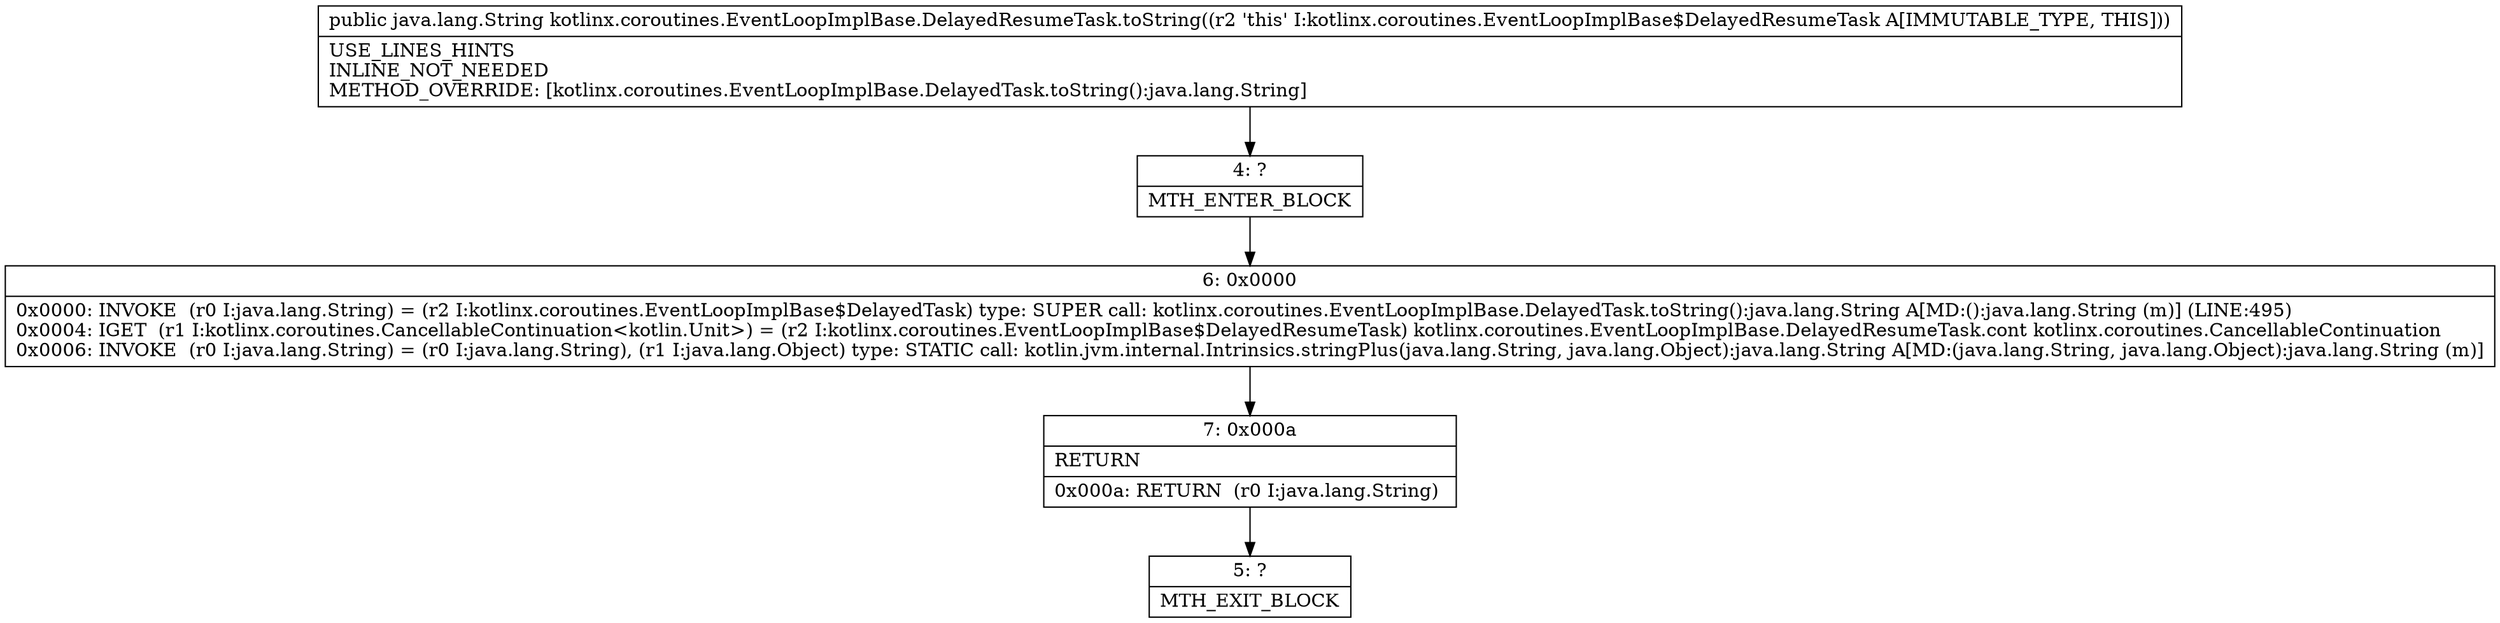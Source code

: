 digraph "CFG forkotlinx.coroutines.EventLoopImplBase.DelayedResumeTask.toString()Ljava\/lang\/String;" {
Node_4 [shape=record,label="{4\:\ ?|MTH_ENTER_BLOCK\l}"];
Node_6 [shape=record,label="{6\:\ 0x0000|0x0000: INVOKE  (r0 I:java.lang.String) = (r2 I:kotlinx.coroutines.EventLoopImplBase$DelayedTask) type: SUPER call: kotlinx.coroutines.EventLoopImplBase.DelayedTask.toString():java.lang.String A[MD:():java.lang.String (m)] (LINE:495)\l0x0004: IGET  (r1 I:kotlinx.coroutines.CancellableContinuation\<kotlin.Unit\>) = (r2 I:kotlinx.coroutines.EventLoopImplBase$DelayedResumeTask) kotlinx.coroutines.EventLoopImplBase.DelayedResumeTask.cont kotlinx.coroutines.CancellableContinuation \l0x0006: INVOKE  (r0 I:java.lang.String) = (r0 I:java.lang.String), (r1 I:java.lang.Object) type: STATIC call: kotlin.jvm.internal.Intrinsics.stringPlus(java.lang.String, java.lang.Object):java.lang.String A[MD:(java.lang.String, java.lang.Object):java.lang.String (m)]\l}"];
Node_7 [shape=record,label="{7\:\ 0x000a|RETURN\l|0x000a: RETURN  (r0 I:java.lang.String) \l}"];
Node_5 [shape=record,label="{5\:\ ?|MTH_EXIT_BLOCK\l}"];
MethodNode[shape=record,label="{public java.lang.String kotlinx.coroutines.EventLoopImplBase.DelayedResumeTask.toString((r2 'this' I:kotlinx.coroutines.EventLoopImplBase$DelayedResumeTask A[IMMUTABLE_TYPE, THIS]))  | USE_LINES_HINTS\lINLINE_NOT_NEEDED\lMETHOD_OVERRIDE: [kotlinx.coroutines.EventLoopImplBase.DelayedTask.toString():java.lang.String]\l}"];
MethodNode -> Node_4;Node_4 -> Node_6;
Node_6 -> Node_7;
Node_7 -> Node_5;
}

